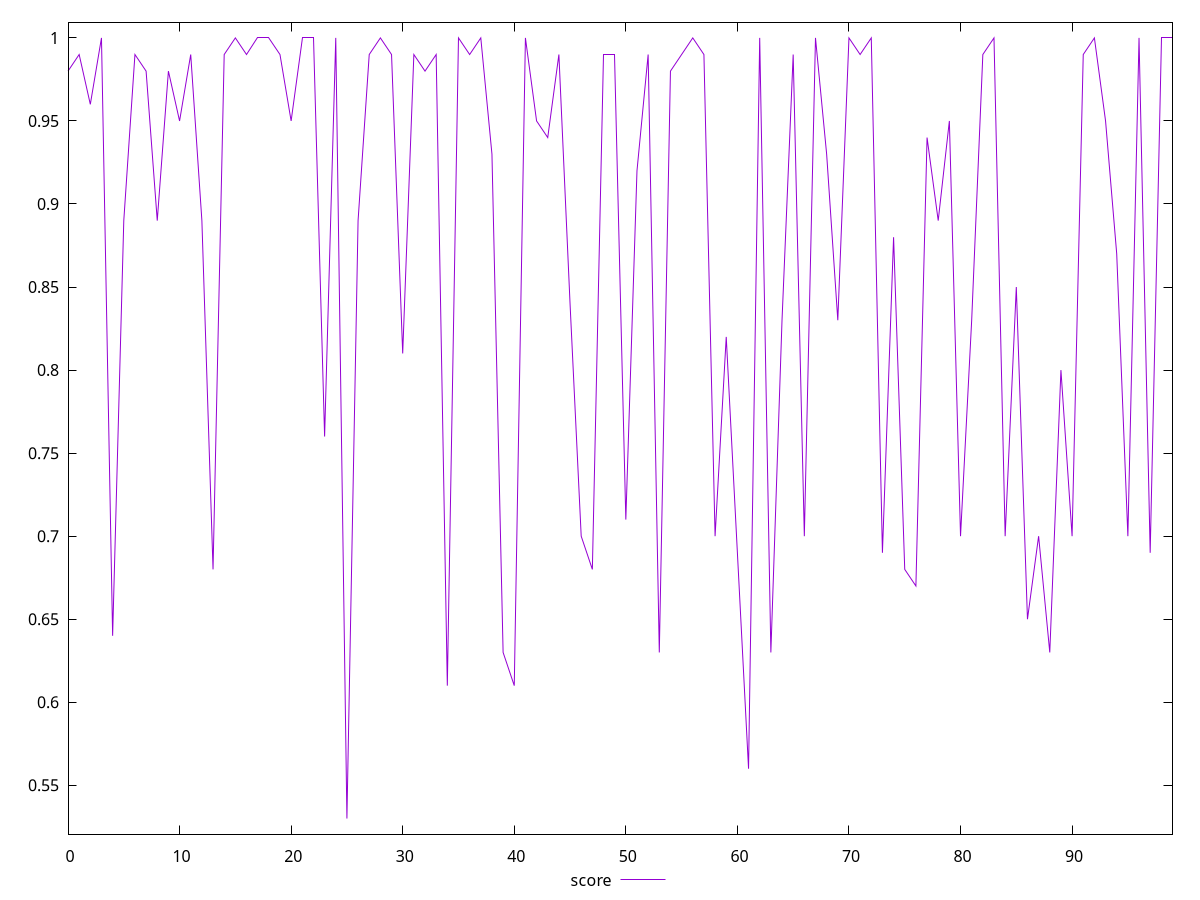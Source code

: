 reset

$score <<EOF
0 0.98
1 0.99
2 0.96
3 1
4 0.64
5 0.89
6 0.99
7 0.98
8 0.89
9 0.98
10 0.95
11 0.99
12 0.89
13 0.68
14 0.99
15 1
16 0.99
17 1
18 1
19 0.99
20 0.95
21 1
22 1
23 0.76
24 1
25 0.53
26 0.89
27 0.99
28 1
29 0.99
30 0.81
31 0.99
32 0.98
33 0.99
34 0.61
35 1
36 0.99
37 1
38 0.93
39 0.63
40 0.61
41 1
42 0.95
43 0.94
44 0.99
45 0.84
46 0.7
47 0.68
48 0.99
49 0.99
50 0.71
51 0.92
52 0.99
53 0.63
54 0.98
55 0.99
56 1
57 0.99
58 0.7
59 0.82
60 0.69
61 0.56
62 1
63 0.63
64 0.83
65 0.99
66 0.7
67 1
68 0.93
69 0.83
70 1
71 0.99
72 1
73 0.69
74 0.88
75 0.68
76 0.67
77 0.94
78 0.89
79 0.95
80 0.7
81 0.83
82 0.99
83 1
84 0.7
85 0.85
86 0.65
87 0.7
88 0.63
89 0.8
90 0.7
91 0.99
92 1
93 0.95
94 0.87
95 0.7
96 1
97 0.69
98 1
99 1
EOF

set key outside below
set xrange [0:99]
set yrange [0.5206000000000001:1.0094]
set trange [0.5206000000000001:1.0094]
set terminal svg size 640, 500 enhanced background rgb 'white'
set output "report/report_00029_2021-02-24T13-36-40.390Z/first-cpu-idle/samples/music/score/values.svg"

plot $score title "score" with line

reset
